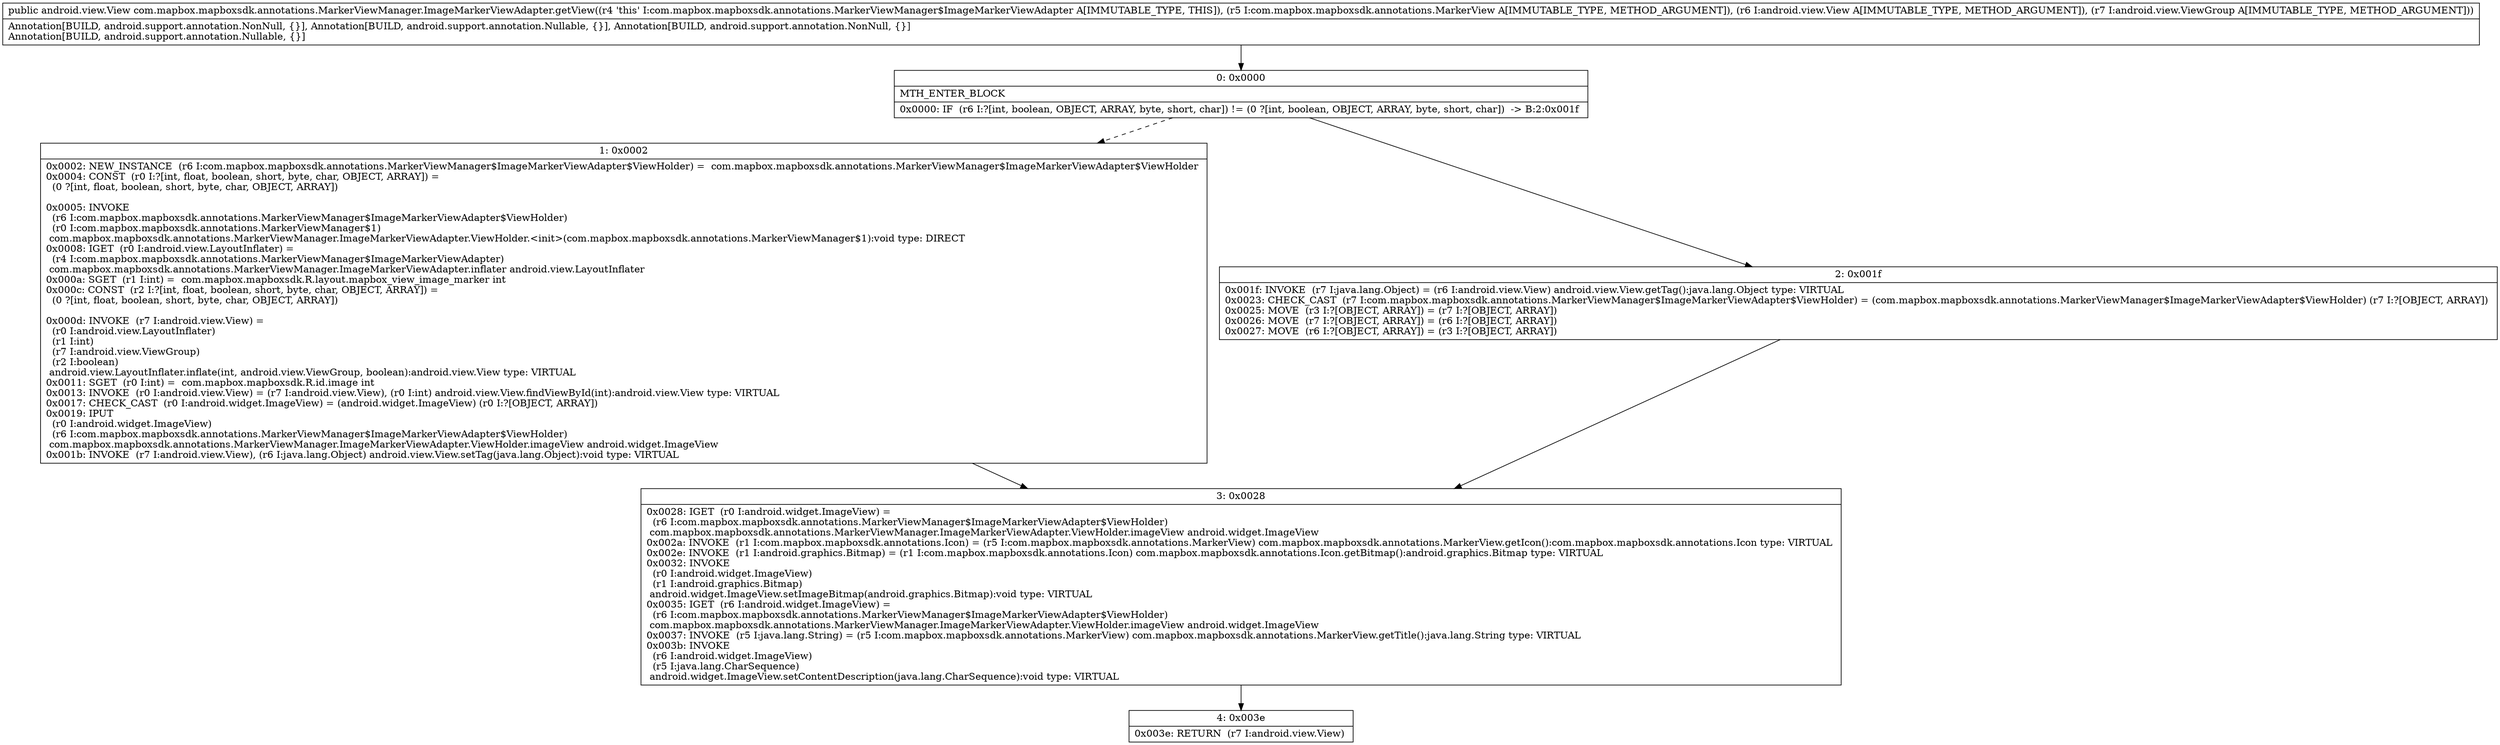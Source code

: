 digraph "CFG forcom.mapbox.mapboxsdk.annotations.MarkerViewManager.ImageMarkerViewAdapter.getView(Lcom\/mapbox\/mapboxsdk\/annotations\/MarkerView;Landroid\/view\/View;Landroid\/view\/ViewGroup;)Landroid\/view\/View;" {
Node_0 [shape=record,label="{0\:\ 0x0000|MTH_ENTER_BLOCK\l|0x0000: IF  (r6 I:?[int, boolean, OBJECT, ARRAY, byte, short, char]) != (0 ?[int, boolean, OBJECT, ARRAY, byte, short, char])  \-\> B:2:0x001f \l}"];
Node_1 [shape=record,label="{1\:\ 0x0002|0x0002: NEW_INSTANCE  (r6 I:com.mapbox.mapboxsdk.annotations.MarkerViewManager$ImageMarkerViewAdapter$ViewHolder) =  com.mapbox.mapboxsdk.annotations.MarkerViewManager$ImageMarkerViewAdapter$ViewHolder \l0x0004: CONST  (r0 I:?[int, float, boolean, short, byte, char, OBJECT, ARRAY]) = \l  (0 ?[int, float, boolean, short, byte, char, OBJECT, ARRAY])\l \l0x0005: INVOKE  \l  (r6 I:com.mapbox.mapboxsdk.annotations.MarkerViewManager$ImageMarkerViewAdapter$ViewHolder)\l  (r0 I:com.mapbox.mapboxsdk.annotations.MarkerViewManager$1)\l com.mapbox.mapboxsdk.annotations.MarkerViewManager.ImageMarkerViewAdapter.ViewHolder.\<init\>(com.mapbox.mapboxsdk.annotations.MarkerViewManager$1):void type: DIRECT \l0x0008: IGET  (r0 I:android.view.LayoutInflater) = \l  (r4 I:com.mapbox.mapboxsdk.annotations.MarkerViewManager$ImageMarkerViewAdapter)\l com.mapbox.mapboxsdk.annotations.MarkerViewManager.ImageMarkerViewAdapter.inflater android.view.LayoutInflater \l0x000a: SGET  (r1 I:int) =  com.mapbox.mapboxsdk.R.layout.mapbox_view_image_marker int \l0x000c: CONST  (r2 I:?[int, float, boolean, short, byte, char, OBJECT, ARRAY]) = \l  (0 ?[int, float, boolean, short, byte, char, OBJECT, ARRAY])\l \l0x000d: INVOKE  (r7 I:android.view.View) = \l  (r0 I:android.view.LayoutInflater)\l  (r1 I:int)\l  (r7 I:android.view.ViewGroup)\l  (r2 I:boolean)\l android.view.LayoutInflater.inflate(int, android.view.ViewGroup, boolean):android.view.View type: VIRTUAL \l0x0011: SGET  (r0 I:int) =  com.mapbox.mapboxsdk.R.id.image int \l0x0013: INVOKE  (r0 I:android.view.View) = (r7 I:android.view.View), (r0 I:int) android.view.View.findViewById(int):android.view.View type: VIRTUAL \l0x0017: CHECK_CAST  (r0 I:android.widget.ImageView) = (android.widget.ImageView) (r0 I:?[OBJECT, ARRAY]) \l0x0019: IPUT  \l  (r0 I:android.widget.ImageView)\l  (r6 I:com.mapbox.mapboxsdk.annotations.MarkerViewManager$ImageMarkerViewAdapter$ViewHolder)\l com.mapbox.mapboxsdk.annotations.MarkerViewManager.ImageMarkerViewAdapter.ViewHolder.imageView android.widget.ImageView \l0x001b: INVOKE  (r7 I:android.view.View), (r6 I:java.lang.Object) android.view.View.setTag(java.lang.Object):void type: VIRTUAL \l}"];
Node_2 [shape=record,label="{2\:\ 0x001f|0x001f: INVOKE  (r7 I:java.lang.Object) = (r6 I:android.view.View) android.view.View.getTag():java.lang.Object type: VIRTUAL \l0x0023: CHECK_CAST  (r7 I:com.mapbox.mapboxsdk.annotations.MarkerViewManager$ImageMarkerViewAdapter$ViewHolder) = (com.mapbox.mapboxsdk.annotations.MarkerViewManager$ImageMarkerViewAdapter$ViewHolder) (r7 I:?[OBJECT, ARRAY]) \l0x0025: MOVE  (r3 I:?[OBJECT, ARRAY]) = (r7 I:?[OBJECT, ARRAY]) \l0x0026: MOVE  (r7 I:?[OBJECT, ARRAY]) = (r6 I:?[OBJECT, ARRAY]) \l0x0027: MOVE  (r6 I:?[OBJECT, ARRAY]) = (r3 I:?[OBJECT, ARRAY]) \l}"];
Node_3 [shape=record,label="{3\:\ 0x0028|0x0028: IGET  (r0 I:android.widget.ImageView) = \l  (r6 I:com.mapbox.mapboxsdk.annotations.MarkerViewManager$ImageMarkerViewAdapter$ViewHolder)\l com.mapbox.mapboxsdk.annotations.MarkerViewManager.ImageMarkerViewAdapter.ViewHolder.imageView android.widget.ImageView \l0x002a: INVOKE  (r1 I:com.mapbox.mapboxsdk.annotations.Icon) = (r5 I:com.mapbox.mapboxsdk.annotations.MarkerView) com.mapbox.mapboxsdk.annotations.MarkerView.getIcon():com.mapbox.mapboxsdk.annotations.Icon type: VIRTUAL \l0x002e: INVOKE  (r1 I:android.graphics.Bitmap) = (r1 I:com.mapbox.mapboxsdk.annotations.Icon) com.mapbox.mapboxsdk.annotations.Icon.getBitmap():android.graphics.Bitmap type: VIRTUAL \l0x0032: INVOKE  \l  (r0 I:android.widget.ImageView)\l  (r1 I:android.graphics.Bitmap)\l android.widget.ImageView.setImageBitmap(android.graphics.Bitmap):void type: VIRTUAL \l0x0035: IGET  (r6 I:android.widget.ImageView) = \l  (r6 I:com.mapbox.mapboxsdk.annotations.MarkerViewManager$ImageMarkerViewAdapter$ViewHolder)\l com.mapbox.mapboxsdk.annotations.MarkerViewManager.ImageMarkerViewAdapter.ViewHolder.imageView android.widget.ImageView \l0x0037: INVOKE  (r5 I:java.lang.String) = (r5 I:com.mapbox.mapboxsdk.annotations.MarkerView) com.mapbox.mapboxsdk.annotations.MarkerView.getTitle():java.lang.String type: VIRTUAL \l0x003b: INVOKE  \l  (r6 I:android.widget.ImageView)\l  (r5 I:java.lang.CharSequence)\l android.widget.ImageView.setContentDescription(java.lang.CharSequence):void type: VIRTUAL \l}"];
Node_4 [shape=record,label="{4\:\ 0x003e|0x003e: RETURN  (r7 I:android.view.View) \l}"];
MethodNode[shape=record,label="{public android.view.View com.mapbox.mapboxsdk.annotations.MarkerViewManager.ImageMarkerViewAdapter.getView((r4 'this' I:com.mapbox.mapboxsdk.annotations.MarkerViewManager$ImageMarkerViewAdapter A[IMMUTABLE_TYPE, THIS]), (r5 I:com.mapbox.mapboxsdk.annotations.MarkerView A[IMMUTABLE_TYPE, METHOD_ARGUMENT]), (r6 I:android.view.View A[IMMUTABLE_TYPE, METHOD_ARGUMENT]), (r7 I:android.view.ViewGroup A[IMMUTABLE_TYPE, METHOD_ARGUMENT]))  | Annotation[BUILD, android.support.annotation.NonNull, \{\}], Annotation[BUILD, android.support.annotation.Nullable, \{\}], Annotation[BUILD, android.support.annotation.NonNull, \{\}]\lAnnotation[BUILD, android.support.annotation.Nullable, \{\}]\l}"];
MethodNode -> Node_0;
Node_0 -> Node_1[style=dashed];
Node_0 -> Node_2;
Node_1 -> Node_3;
Node_2 -> Node_3;
Node_3 -> Node_4;
}

